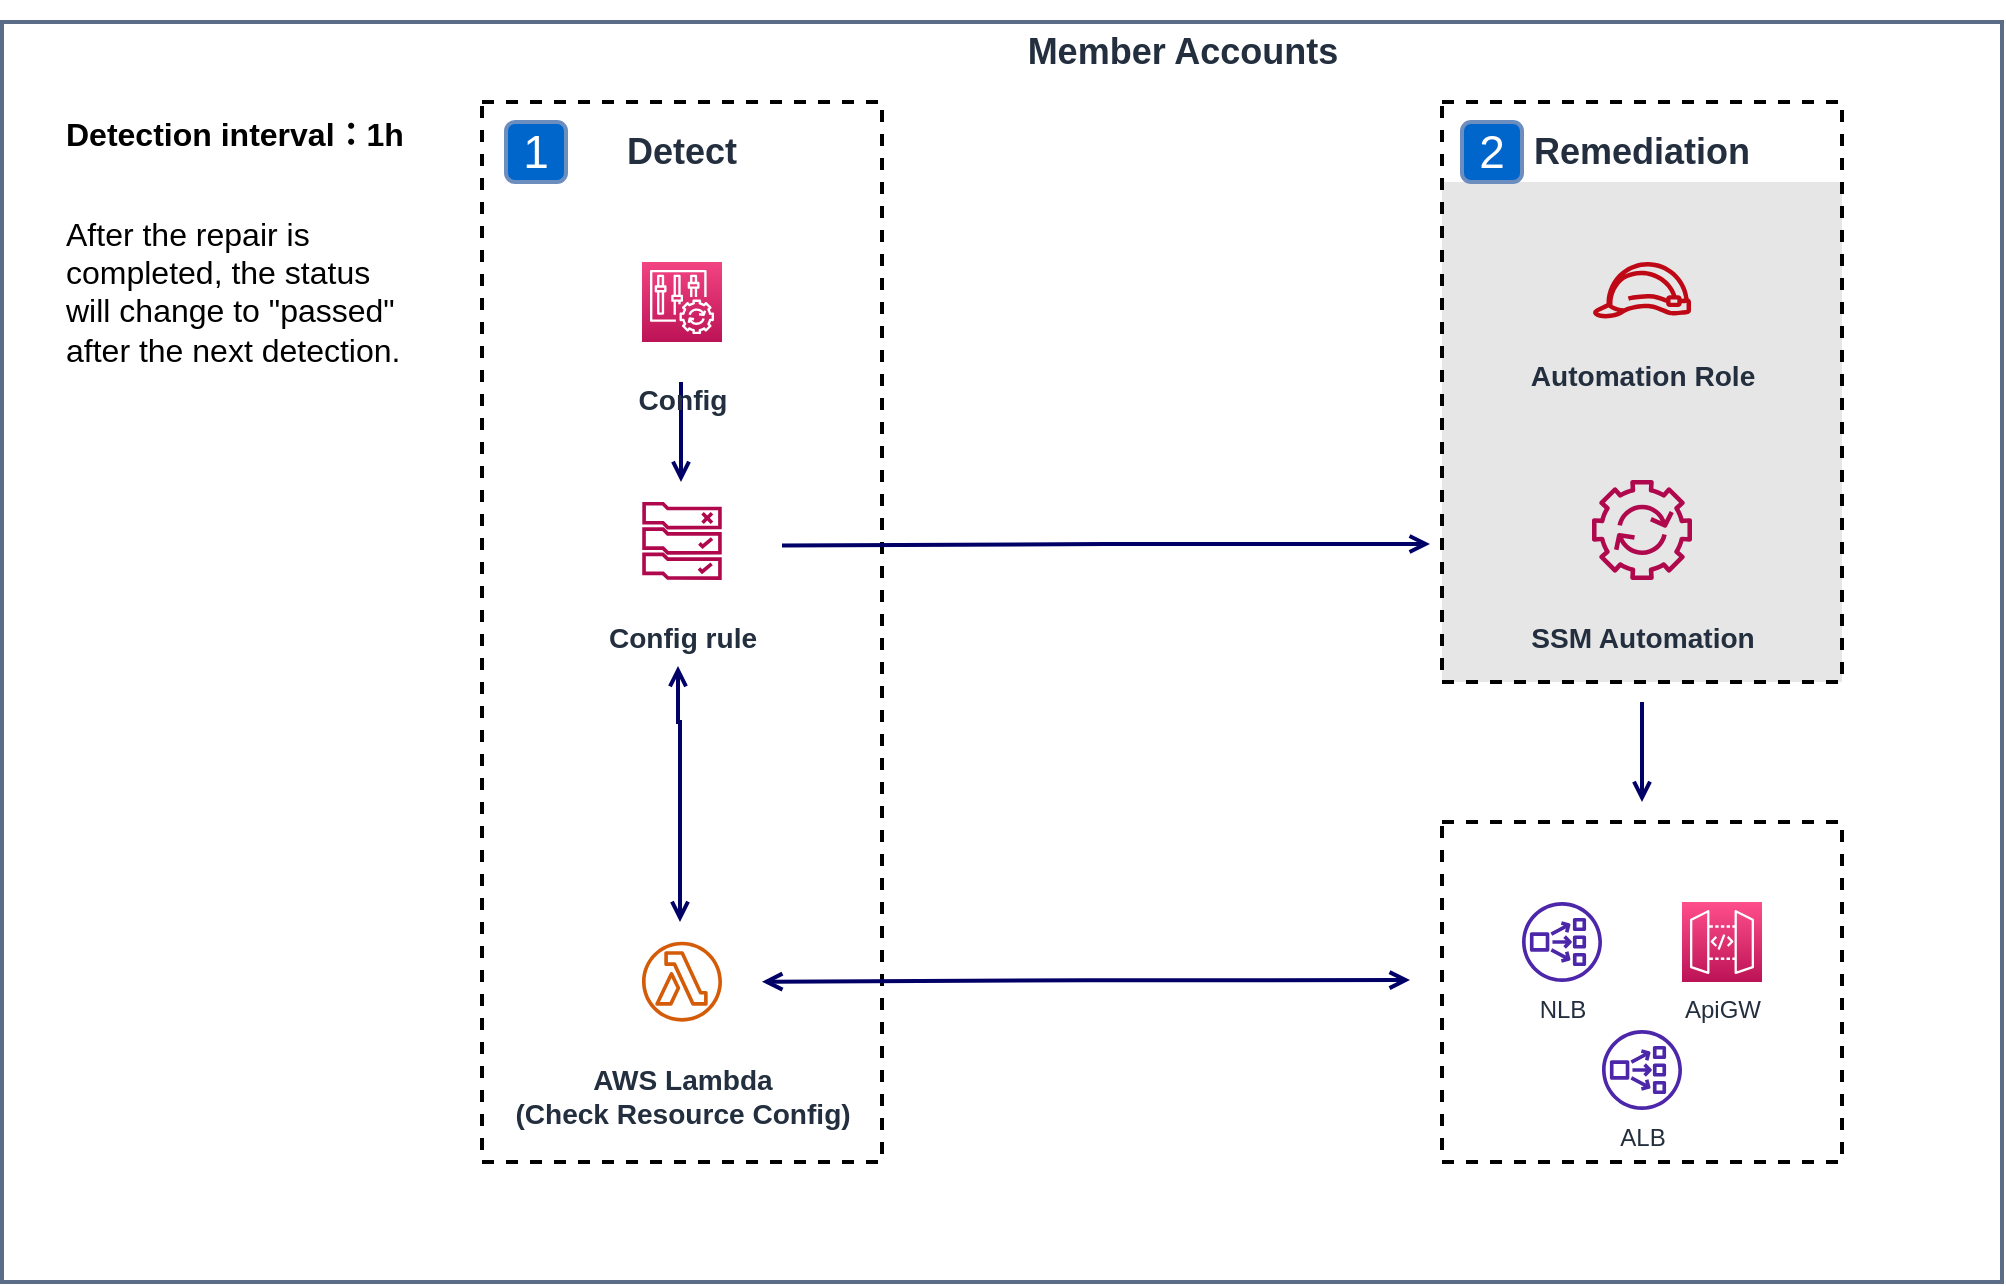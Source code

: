 <mxfile version="16.1.0" type="github">
  <diagram id="wK-yXuyg6ko_bYqxtgu8" name="Page-1">
    <mxGraphModel dx="2820" dy="1072" grid="1" gridSize="10" guides="1" tooltips="1" connect="1" arrows="1" fold="1" page="1" pageScale="1" pageWidth="827" pageHeight="1169" math="0" shadow="0">
      <root>
        <mxCell id="0" />
        <mxCell id="1" parent="0" />
        <mxCell id="b12nW1j8Qad7O9ZehorL-42" value="" style="fillColor=default;strokeColor=#5A6C86;verticalAlign=top;fontStyle=0;fontColor=default;strokeWidth=2;" parent="1" vertex="1">
          <mxGeometry x="-640" y="40" width="1000" height="630" as="geometry" />
        </mxCell>
        <mxCell id="b12nW1j8Qad7O9ZehorL-43" value="" style="rounded=0;whiteSpace=wrap;html=1;dashed=0;sketch=0;pointerEvents=1;fontFamily=Helvetica;fontSize=12;fontColor=#232F3E;fillColor=#E6E6E6;gradientColor=none;strokeColor=none;" parent="1" vertex="1">
          <mxGeometry x="80" y="120" width="200" height="250" as="geometry" />
        </mxCell>
        <mxCell id="b12nW1j8Qad7O9ZehorL-44" value="" style="rounded=0;whiteSpace=wrap;html=1;strokeWidth=2;fillColor=none;dashed=1;" parent="1" vertex="1">
          <mxGeometry x="-400" y="80" width="200" height="530" as="geometry" />
        </mxCell>
        <mxCell id="b12nW1j8Qad7O9ZehorL-45" value="" style="rounded=0;whiteSpace=wrap;html=1;strokeWidth=2;fillColor=none;dashed=1;" parent="1" vertex="1">
          <mxGeometry x="80" y="440" width="200" height="170" as="geometry" />
        </mxCell>
        <mxCell id="b12nW1j8Qad7O9ZehorL-46" value="&lt;font color=&quot;#ffffff&quot; style=&quot;font-size: 23px&quot;&gt;1&lt;/font&gt;" style="rounded=1;whiteSpace=wrap;html=1;strokeWidth=2;fillColor=#0066CC;gradientColor=none;strokeColor=#6c8ebf;aspect=fixed;" parent="1" vertex="1">
          <mxGeometry x="-388" y="90" width="30" height="30" as="geometry" />
        </mxCell>
        <mxCell id="b12nW1j8Qad7O9ZehorL-48" value="" style="rounded=0;whiteSpace=wrap;html=1;strokeWidth=2;fillColor=none;dashed=1;" parent="1" vertex="1">
          <mxGeometry x="80" y="80" width="200" height="290" as="geometry" />
        </mxCell>
        <mxCell id="b12nW1j8Qad7O9ZehorL-53" value="&lt;font color=&quot;#ffffff&quot; style=&quot;font-size: 23px&quot;&gt;2&lt;/font&gt;" style="rounded=1;whiteSpace=wrap;html=1;strokeWidth=2;fillColor=#0066CC;gradientColor=none;strokeColor=#6c8ebf;aspect=fixed;" parent="1" vertex="1">
          <mxGeometry x="90" y="90" width="30" height="30" as="geometry" />
        </mxCell>
        <mxCell id="b12nW1j8Qad7O9ZehorL-54" value="&lt;h2&gt;Detect&lt;/h2&gt;" style="text;html=1;strokeColor=none;fillColor=none;align=center;verticalAlign=middle;whiteSpace=wrap;rounded=0;dashed=0;sketch=0;pointerEvents=1;fontFamily=Helvetica;fontSize=12;fontColor=#232F3E;" parent="1" vertex="1">
          <mxGeometry x="-330" y="90" width="60" height="30" as="geometry" />
        </mxCell>
        <mxCell id="b12nW1j8Qad7O9ZehorL-56" value="&lt;h2&gt;Remediation&lt;/h2&gt;" style="text;html=1;strokeColor=none;fillColor=none;align=center;verticalAlign=middle;whiteSpace=wrap;rounded=0;dashed=0;sketch=0;pointerEvents=1;fontFamily=Helvetica;fontSize=12;fontColor=#232F3E;" parent="1" vertex="1">
          <mxGeometry x="150" y="90" width="60" height="30" as="geometry" />
        </mxCell>
        <mxCell id="b12nW1j8Qad7O9ZehorL-58" value="&lt;h3&gt;AWS Lambda&lt;br&gt;(Check Resource Config)&lt;/h3&gt;&lt;h3&gt;&lt;br&gt;&lt;/h3&gt;&lt;div&gt;&lt;br&gt;&lt;/div&gt;" style="sketch=0;outlineConnect=0;fontColor=#232F3E;gradientColor=none;fillColor=#D45B07;strokeColor=none;dashed=0;verticalLabelPosition=bottom;verticalAlign=top;align=center;html=1;fontSize=12;fontStyle=0;aspect=fixed;pointerEvents=1;shape=mxgraph.aws4.lambda_function;fontFamily=Helvetica;" parent="1" vertex="1">
          <mxGeometry x="-320" y="499.82" width="40" height="40" as="geometry" />
        </mxCell>
        <mxCell id="b12nW1j8Qad7O9ZehorL-62" value="&lt;h3&gt;Automation Role&lt;/h3&gt;" style="sketch=0;outlineConnect=0;fontColor=#232F3E;gradientColor=none;fillColor=#BF0816;strokeColor=none;dashed=0;verticalLabelPosition=bottom;verticalAlign=top;align=center;html=1;fontSize=12;fontStyle=0;aspect=fixed;pointerEvents=1;shape=mxgraph.aws4.role;rounded=0;fontFamily=Helvetica;" parent="1" vertex="1">
          <mxGeometry x="155" y="160.0" width="50" height="28.2" as="geometry" />
        </mxCell>
        <mxCell id="b12nW1j8Qad7O9ZehorL-63" value="&lt;h3&gt;SSM Automation&lt;/h3&gt;" style="sketch=0;outlineConnect=0;fontColor=#232F3E;gradientColor=none;fillColor=#B0084D;strokeColor=none;dashed=0;verticalLabelPosition=bottom;verticalAlign=top;align=center;html=1;fontSize=12;fontStyle=0;aspect=fixed;pointerEvents=1;shape=mxgraph.aws4.automation;rounded=0;fontFamily=Helvetica;" parent="1" vertex="1">
          <mxGeometry x="155" y="268.97" width="50" height="50" as="geometry" />
        </mxCell>
        <mxCell id="b12nW1j8Qad7O9ZehorL-67" value="" style="edgeStyle=orthogonalEdgeStyle;html=1;endArrow=open;elbow=vertical;startArrow=open;startFill=0;strokeColor=#000066;rounded=0;fontFamily=Helvetica;fontSize=12;fontColor=#232F3E;strokeWidth=2;endSize=6;endFill=0;" parent="1" edge="1">
          <mxGeometry width="100" relative="1" as="geometry">
            <mxPoint x="-302" y="362" as="sourcePoint" />
            <mxPoint x="-301" y="490" as="targetPoint" />
            <Array as="points">
              <mxPoint x="-302" y="390" />
              <mxPoint x="-301" y="390" />
            </Array>
          </mxGeometry>
        </mxCell>
        <mxCell id="b12nW1j8Qad7O9ZehorL-68" value="" style="edgeStyle=orthogonalEdgeStyle;html=1;endArrow=none;elbow=vertical;startArrow=open;startFill=0;strokeColor=#000066;rounded=0;fontFamily=Helvetica;fontSize=12;fontColor=#232F3E;strokeWidth=2;endSize=6;" parent="1" edge="1">
          <mxGeometry width="100" relative="1" as="geometry">
            <mxPoint x="-300.5" y="270" as="sourcePoint" />
            <mxPoint x="-300.5" y="220" as="targetPoint" />
          </mxGeometry>
        </mxCell>
        <mxCell id="b12nW1j8Qad7O9ZehorL-69" value="" style="edgeStyle=orthogonalEdgeStyle;html=1;endArrow=none;elbow=vertical;startArrow=open;startFill=0;strokeColor=#000066;rounded=0;fontFamily=Helvetica;fontSize=12;fontColor=#232F3E;strokeWidth=2;endSize=6;" parent="1" edge="1">
          <mxGeometry width="100" relative="1" as="geometry">
            <mxPoint x="74" y="301" as="sourcePoint" />
            <mxPoint x="-250" y="301.79" as="targetPoint" />
            <Array as="points">
              <mxPoint x="-88" y="301" />
              <mxPoint x="-88" y="302" />
            </Array>
          </mxGeometry>
        </mxCell>
        <mxCell id="b12nW1j8Qad7O9ZehorL-76" value="&lt;h2&gt;Member Accounts&lt;/h2&gt;" style="text;html=1;strokeColor=none;fillColor=none;align=center;verticalAlign=middle;whiteSpace=wrap;rounded=0;dashed=0;sketch=0;pointerEvents=1;fontFamily=Helvetica;fontSize=12;fontColor=#232F3E;" parent="1" vertex="1">
          <mxGeometry x="-132.5" y="40" width="165" height="30" as="geometry" />
        </mxCell>
        <mxCell id="b12nW1j8Qad7O9ZehorL-78" value="&lt;h3&gt;Config&lt;/h3&gt;" style="sketch=0;points=[[0,0,0],[0.25,0,0],[0.5,0,0],[0.75,0,0],[1,0,0],[0,1,0],[0.25,1,0],[0.5,1,0],[0.75,1,0],[1,1,0],[0,0.25,0],[0,0.5,0],[0,0.75,0],[1,0.25,0],[1,0.5,0],[1,0.75,0]];points=[[0,0,0],[0.25,0,0],[0.5,0,0],[0.75,0,0],[1,0,0],[0,1,0],[0.25,1,0],[0.5,1,0],[0.75,1,0],[1,1,0],[0,0.25,0],[0,0.5,0],[0,0.75,0],[1,0.25,0],[1,0.5,0],[1,0.75,0]];outlineConnect=0;fontColor=#232F3E;gradientColor=#F34482;gradientDirection=north;fillColor=#BC1356;strokeColor=#ffffff;dashed=0;verticalLabelPosition=bottom;verticalAlign=top;align=center;html=1;fontSize=12;fontStyle=0;aspect=fixed;shape=mxgraph.aws4.resourceIcon;resIcon=mxgraph.aws4.config;" parent="1" vertex="1">
          <mxGeometry x="-320" y="160" width="40" height="40" as="geometry" />
        </mxCell>
        <mxCell id="b12nW1j8Qad7O9ZehorL-79" value="&lt;h3&gt;Config rule&lt;/h3&gt;" style="sketch=0;outlineConnect=0;fontColor=#232F3E;gradientColor=none;fillColor=#B0084D;strokeColor=none;dashed=0;verticalLabelPosition=bottom;verticalAlign=top;align=center;html=1;fontSize=12;fontStyle=0;aspect=fixed;pointerEvents=1;shape=mxgraph.aws4.rule_2;" parent="1" vertex="1">
          <mxGeometry x="-320" y="280" width="40" height="38.97" as="geometry" />
        </mxCell>
        <mxCell id="b12nW1j8Qad7O9ZehorL-80" value="ApiGW" style="sketch=0;points=[[0,0,0],[0.25,0,0],[0.5,0,0],[0.75,0,0],[1,0,0],[0,1,0],[0.25,1,0],[0.5,1,0],[0.75,1,0],[1,1,0],[0,0.25,0],[0,0.5,0],[0,0.75,0],[1,0.25,0],[1,0.5,0],[1,0.75,0]];outlineConnect=0;fontColor=#232F3E;gradientColor=#FF4F8B;gradientDirection=north;fillColor=#BC1356;strokeColor=#ffffff;dashed=0;verticalLabelPosition=bottom;verticalAlign=top;align=center;html=1;fontSize=12;fontStyle=0;aspect=fixed;shape=mxgraph.aws4.resourceIcon;resIcon=mxgraph.aws4.api_gateway;" parent="1" vertex="1">
          <mxGeometry x="200" y="480" width="40" height="40" as="geometry" />
        </mxCell>
        <mxCell id="b12nW1j8Qad7O9ZehorL-81" value="NLB" style="sketch=0;outlineConnect=0;fontColor=#232F3E;gradientColor=none;fillColor=#4D27AA;strokeColor=none;dashed=0;verticalLabelPosition=bottom;verticalAlign=top;align=center;html=1;fontSize=12;fontStyle=0;aspect=fixed;pointerEvents=1;shape=mxgraph.aws4.network_load_balancer;" parent="1" vertex="1">
          <mxGeometry x="120" y="480" width="40" height="40" as="geometry" />
        </mxCell>
        <mxCell id="b12nW1j8Qad7O9ZehorL-82" value="" style="edgeStyle=orthogonalEdgeStyle;html=1;endArrow=open;elbow=vertical;startArrow=open;startFill=0;strokeColor=#000066;rounded=0;fontFamily=Helvetica;fontSize=12;fontColor=#232F3E;strokeWidth=2;endSize=6;endFill=0;" parent="1" edge="1">
          <mxGeometry width="100" relative="1" as="geometry">
            <mxPoint x="64" y="519.05" as="sourcePoint" />
            <mxPoint x="-260" y="519.84" as="targetPoint" />
            <Array as="points">
              <mxPoint x="-98" y="519.05" />
              <mxPoint x="-98" y="520.05" />
            </Array>
          </mxGeometry>
        </mxCell>
        <mxCell id="b12nW1j8Qad7O9ZehorL-83" value="" style="edgeStyle=orthogonalEdgeStyle;html=1;endArrow=open;elbow=vertical;startArrow=none;startFill=0;strokeColor=#000066;rounded=0;fontFamily=Helvetica;fontSize=12;fontColor=#232F3E;strokeWidth=2;endSize=6;endFill=0;" parent="1" edge="1">
          <mxGeometry width="100" relative="1" as="geometry">
            <mxPoint x="179" y="381" as="sourcePoint" />
            <mxPoint x="180" y="430" as="targetPoint" />
            <Array as="points">
              <mxPoint x="180" y="381" />
            </Array>
          </mxGeometry>
        </mxCell>
        <mxCell id="b12nW1j8Qad7O9ZehorL-84" value="ALB" style="sketch=0;outlineConnect=0;fontColor=#232F3E;gradientColor=none;fillColor=#4D27AA;strokeColor=none;dashed=0;verticalLabelPosition=bottom;verticalAlign=top;align=center;html=1;fontSize=12;fontStyle=0;aspect=fixed;pointerEvents=1;shape=mxgraph.aws4.network_load_balancer;" parent="1" vertex="1">
          <mxGeometry x="160" y="544" width="40" height="40" as="geometry" />
        </mxCell>
        <mxCell id="BbLk0o52IuSlc9WZnGBw-1" value="&lt;b&gt;&lt;font style=&quot;font-size: 16px&quot;&gt;Detection interval：1h&lt;/font&gt;&lt;/b&gt;" style="text;whiteSpace=wrap;html=1;" vertex="1" parent="1">
          <mxGeometry x="-610" y="80" width="180" height="30" as="geometry" />
        </mxCell>
        <mxCell id="BbLk0o52IuSlc9WZnGBw-2" value="After the repair is completed, the status will change to &quot;passed&quot; after the next detection." style="text;whiteSpace=wrap;html=1;fontSize=16;" vertex="1" parent="1">
          <mxGeometry x="-610" y="130" width="170" height="150" as="geometry" />
        </mxCell>
      </root>
    </mxGraphModel>
  </diagram>
</mxfile>
